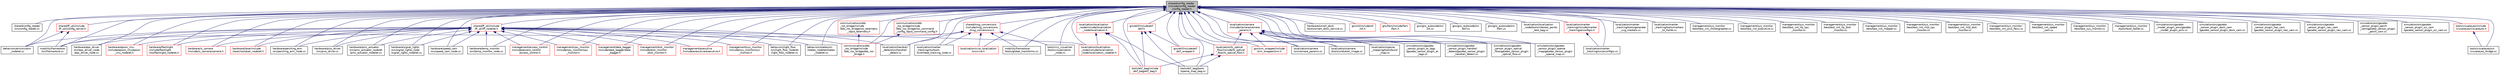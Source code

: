 digraph "shared/config_reader/include/config_reader/config_reader.h"
{
 // LATEX_PDF_SIZE
  edge [fontname="Helvetica",fontsize="10",labelfontname="Helvetica",labelfontsize="10"];
  node [fontname="Helvetica",fontsize="10",shape=record];
  Node1 [label="shared/config_reader\l/include/config_reader\l/config_reader.h",height=0.2,width=0.4,color="black", fillcolor="grey75", style="filled", fontcolor="black",tooltip=" "];
  Node1 -> Node2 [dir="back",color="midnightblue",fontsize="10",style="solid",fontname="Helvetica"];
  Node2 [label="shared/config_reader\l/src/config_reader.cc",height=0.2,width=0.4,color="black", fillcolor="white", style="filled",URL="$config__reader_8cc.html",tooltip=" "];
  Node1 -> Node3 [dir="back",color="midnightblue",fontsize="10",style="solid",fontname="Helvetica"];
  Node3 [label="shared/ff_util/include\l/ff_util/config_server.h",height=0.2,width=0.4,color="red", fillcolor="white", style="filled",URL="$config__server_8h.html",tooltip=" "];
  Node3 -> Node12 [dir="back",color="midnightblue",fontsize="10",style="solid",fontname="Helvetica"];
  Node12 [label="mobility/framestore\l/src/framestore.cc",height=0.2,width=0.4,color="black", fillcolor="white", style="filled",URL="$framestore_8cc.html",tooltip=" "];
  Node3 -> Node18 [dir="back",color="midnightblue",fontsize="10",style="solid",fontname="Helvetica"];
  Node18 [label="behaviors/arm/src/arm\l_nodelet.cc",height=0.2,width=0.4,color="black", fillcolor="white", style="filled",URL="$arm__nodelet_8cc.html",tooltip=" "];
  Node1 -> Node21 [dir="back",color="midnightblue",fontsize="10",style="solid",fontname="Helvetica"];
  Node21 [label="shared/ff_util/include\l/ff_util/ff_nodelet.h",height=0.2,width=0.4,color="red", fillcolor="white", style="filled",URL="$ff__nodelet_8h.html",tooltip=" "];
  Node21 -> Node31 [dir="back",color="midnightblue",fontsize="10",style="solid",fontname="Helvetica"];
  Node31 [label="hardware/eps_driver\l/src/eps_driver_node\l/eps_driver_node.cc",height=0.2,width=0.4,color="black", fillcolor="white", style="filled",URL="$eps__driver__node_8cc.html",tooltip=" "];
  Node21 -> Node32 [dir="back",color="midnightblue",fontsize="10",style="solid",fontname="Helvetica"];
  Node32 [label="hardware/epson_imu\l/include/epson_imu/epson\l_imu_nodelet.h",height=0.2,width=0.4,color="red", fillcolor="white", style="filled",URL="$epson__imu__nodelet_8h.html",tooltip=" "];
  Node21 -> Node34 [dir="back",color="midnightblue",fontsize="10",style="solid",fontname="Helvetica"];
  Node34 [label="hardware/flashlight\l/include/flashlight\l/ros/flashlight_nodelet.h",height=0.2,width=0.4,color="red", fillcolor="white", style="filled",URL="$flashlight__nodelet_8h.html",tooltip=" "];
  Node21 -> Node36 [dir="back",color="midnightblue",fontsize="10",style="solid",fontname="Helvetica"];
  Node36 [label="hardware/is_camera\l/include/is_camera/camera.h",height=0.2,width=0.4,color="red", fillcolor="white", style="filled",URL="$camera_8h.html",tooltip=" "];
  Node21 -> Node38 [dir="back",color="midnightblue",fontsize="10",style="solid",fontname="Helvetica"];
  Node38 [label="hardware/laser/include\l/laser/ros/laser_nodelet.h",height=0.2,width=0.4,color="red", fillcolor="white", style="filled",URL="$laser__nodelet_8h.html",tooltip=" "];
  Node21 -> Node40 [dir="back",color="midnightblue",fontsize="10",style="solid",fontname="Helvetica"];
  Node40 [label="hardware/perching_arm\l/src/perching_arm_node.cc",height=0.2,width=0.4,color="black", fillcolor="white", style="filled",URL="$perching__arm__node_8cc.html",tooltip=" "];
  Node21 -> Node41 [dir="back",color="midnightblue",fontsize="10",style="solid",fontname="Helvetica"];
  Node41 [label="hardware/pico_driver\l/src/pico_driver.cc",height=0.2,width=0.4,color="black", fillcolor="white", style="filled",URL="$pico__driver_8cc.html",tooltip=" "];
  Node21 -> Node42 [dir="back",color="midnightblue",fontsize="10",style="solid",fontname="Helvetica"];
  Node42 [label="hardware/pmc_actuator\l/src/pmc_actuator_nodelet\l/pmc_actuator_nodelet.cc",height=0.2,width=0.4,color="black", fillcolor="white", style="filled",URL="$pmc__actuator__nodelet_8cc.html",tooltip=" "];
  Node21 -> Node43 [dir="back",color="midnightblue",fontsize="10",style="solid",fontname="Helvetica"];
  Node43 [label="hardware/signal_lights\l/src/signal_lights_node\l/signal_lights_nodelet.cc",height=0.2,width=0.4,color="black", fillcolor="white", style="filled",URL="$signal__lights__nodelet_8cc.html",tooltip=" "];
  Node21 -> Node44 [dir="back",color="midnightblue",fontsize="10",style="solid",fontname="Helvetica"];
  Node44 [label="hardware/speed_cam\l/src/speed_cam_node.cc",height=0.2,width=0.4,color="black", fillcolor="white", style="filled",URL="$speed__cam__node_8cc.html",tooltip=" "];
  Node21 -> Node45 [dir="back",color="midnightblue",fontsize="10",style="solid",fontname="Helvetica"];
  Node45 [label="hardware/temp_monitor\l/src/temp_monitor_node.cc",height=0.2,width=0.4,color="black", fillcolor="white", style="filled",URL="$temp__monitor__node_8cc.html",tooltip=" "];
  Node21 -> Node53 [dir="back",color="midnightblue",fontsize="10",style="solid",fontname="Helvetica"];
  Node53 [label="communications/dds\l_ros_bridge/include\l/dds_ros_bridge/dds_ros\l_bridge.h",height=0.2,width=0.4,color="red", fillcolor="white", style="filled",URL="$dds__ros__bridge_8h.html",tooltip=" "];
  Node21 -> Node55 [dir="back",color="midnightblue",fontsize="10",style="solid",fontname="Helvetica"];
  Node55 [label="localization/handrail\l_detect/src/handrail\l_detect.cc",height=0.2,width=0.4,color="black", fillcolor="white", style="filled",URL="$handrail__detect_8cc.html",tooltip=" "];
  Node21 -> Node58 [dir="back",color="midnightblue",fontsize="10",style="solid",fontname="Helvetica"];
  Node58 [label="localization/localization\l_node/include/localization\l_node/localization_nodelet.h",height=0.2,width=0.4,color="red", fillcolor="white", style="filled",URL="$localization__nodelet_8h.html",tooltip=" "];
  Node21 -> Node12 [dir="back",color="midnightblue",fontsize="10",style="solid",fontname="Helvetica"];
  Node21 -> Node65 [dir="back",color="midnightblue",fontsize="10",style="solid",fontname="Helvetica"];
  Node65 [label="management/access_control\l/include/access_control\l/access_control.h",height=0.2,width=0.4,color="red", fillcolor="white", style="filled",URL="$access__control_8h.html",tooltip=" "];
  Node21 -> Node67 [dir="back",color="midnightblue",fontsize="10",style="solid",fontname="Helvetica"];
  Node67 [label="management/cpu_monitor\l/include/cpu_monitor/cpu\l_monitor.h",height=0.2,width=0.4,color="red", fillcolor="white", style="filled",URL="$cpu__monitor_8h.html",tooltip=" "];
  Node21 -> Node69 [dir="back",color="midnightblue",fontsize="10",style="solid",fontname="Helvetica"];
  Node69 [label="management/data_bagger\l/include/data_bagger/data\l_bagger.h",height=0.2,width=0.4,color="red", fillcolor="white", style="filled",URL="$data__bagger_8h.html",tooltip=" "];
  Node21 -> Node71 [dir="back",color="midnightblue",fontsize="10",style="solid",fontname="Helvetica"];
  Node71 [label="management/disk_monitor\l/include/disk_monitor\l/disk_monitor.h",height=0.2,width=0.4,color="red", fillcolor="white", style="filled",URL="$disk__monitor_8h.html",tooltip=" "];
  Node21 -> Node73 [dir="back",color="midnightblue",fontsize="10",style="solid",fontname="Helvetica"];
  Node73 [label="management/executive\l/include/executive/executive.h",height=0.2,width=0.4,color="red", fillcolor="white", style="filled",URL="$executive_8h.html",tooltip=" "];
  Node21 -> Node91 [dir="back",color="midnightblue",fontsize="10",style="solid",fontname="Helvetica"];
  Node91 [label="management/sys_monitor\l/include/sys_monitor/sys\l_monitor.h",height=0.2,width=0.4,color="red", fillcolor="white", style="filled",URL="$sys__monitor_8h.html",tooltip=" "];
  Node21 -> Node18 [dir="back",color="midnightblue",fontsize="10",style="solid",fontname="Helvetica"];
  Node21 -> Node93 [dir="back",color="midnightblue",fontsize="10",style="solid",fontname="Helvetica"];
  Node93 [label="behaviors/light_flow\l/src/light_flow_nodelet\l/light_flow_nodelet.cc",height=0.2,width=0.4,color="black", fillcolor="white", style="filled",URL="$light__flow__nodelet_8cc.html",tooltip=" "];
  Node21 -> Node94 [dir="back",color="midnightblue",fontsize="10",style="solid",fontname="Helvetica"];
  Node94 [label="behaviors/states/src\l/states_nodelet/states\l_nodelet.cc",height=0.2,width=0.4,color="black", fillcolor="white", style="filled",URL="$states__nodelet_8cc.html",tooltip=" "];
  Node1 -> Node124 [dir="back",color="midnightblue",fontsize="10",style="solid",fontname="Helvetica"];
  Node124 [label="shared/msg_conversions\l/include/msg_conversions\l/msg_conversions.h",height=0.2,width=0.4,color="red", fillcolor="white", style="filled",URL="$msg__conversions_8h.html",tooltip=" "];
  Node124 -> Node55 [dir="back",color="midnightblue",fontsize="10",style="solid",fontname="Helvetica"];
  Node124 -> Node134 [dir="back",color="midnightblue",fontsize="10",style="solid",fontname="Helvetica"];
  Node134 [label="localization/marker\l_tracking/ros/tools\l/overhead_tracking_node.cc",height=0.2,width=0.4,color="black", fillcolor="white", style="filled",URL="$overhead__tracking__node_8cc.html",tooltip=" "];
  Node124 -> Node135 [dir="back",color="midnightblue",fontsize="10",style="solid",fontname="Helvetica"];
  Node135 [label="localization/vive_localization\l/src/vive.h",height=0.2,width=0.4,color="red", fillcolor="white", style="filled",URL="$localization_2vive__localization_2src_2vive_8h.html",tooltip=" "];
  Node124 -> Node12 [dir="back",color="midnightblue",fontsize="10",style="solid",fontname="Helvetica"];
  Node124 -> Node140 [dir="back",color="midnightblue",fontsize="10",style="solid",fontname="Helvetica"];
  Node140 [label="mobility/framestore\l/tools/global_transforms.cc",height=0.2,width=0.4,color="black", fillcolor="white", style="filled",URL="$global__transforms_8cc.html",tooltip=" "];
  Node124 -> Node151 [dir="back",color="midnightblue",fontsize="10",style="solid",fontname="Helvetica"];
  Node151 [label="tools/rviz_visualizer\l/tools/visualization\l_node.cc",height=0.2,width=0.4,color="black", fillcolor="white", style="filled",URL="$visualization__node_8cc.html",tooltip=" "];
  Node1 -> Node31 [dir="back",color="midnightblue",fontsize="10",style="solid",fontname="Helvetica"];
  Node1 -> Node32 [dir="back",color="midnightblue",fontsize="10",style="solid",fontname="Helvetica"];
  Node1 -> Node34 [dir="back",color="midnightblue",fontsize="10",style="solid",fontname="Helvetica"];
  Node1 -> Node36 [dir="back",color="midnightblue",fontsize="10",style="solid",fontname="Helvetica"];
  Node1 -> Node38 [dir="back",color="midnightblue",fontsize="10",style="solid",fontname="Helvetica"];
  Node1 -> Node40 [dir="back",color="midnightblue",fontsize="10",style="solid",fontname="Helvetica"];
  Node1 -> Node41 [dir="back",color="midnightblue",fontsize="10",style="solid",fontname="Helvetica"];
  Node1 -> Node42 [dir="back",color="midnightblue",fontsize="10",style="solid",fontname="Helvetica"];
  Node1 -> Node43 [dir="back",color="midnightblue",fontsize="10",style="solid",fontname="Helvetica"];
  Node1 -> Node152 [dir="back",color="midnightblue",fontsize="10",style="solid",fontname="Helvetica"];
  Node152 [label="hardware/smart_dock\l/tools/smart_dock_service.cc",height=0.2,width=0.4,color="black", fillcolor="white", style="filled",URL="$smart__dock__service_8cc.html",tooltip=" "];
  Node1 -> Node44 [dir="back",color="midnightblue",fontsize="10",style="solid",fontname="Helvetica"];
  Node1 -> Node45 [dir="back",color="midnightblue",fontsize="10",style="solid",fontname="Helvetica"];
  Node1 -> Node153 [dir="back",color="midnightblue",fontsize="10",style="solid",fontname="Helvetica"];
  Node153 [label="gnc/ctl/include/ctl\l/ctl.h",height=0.2,width=0.4,color="red", fillcolor="white", style="filled",URL="$ctl_2include_2ctl_2ctl_8h.html",tooltip=" "];
  Node1 -> Node154 [dir="back",color="midnightblue",fontsize="10",style="solid",fontname="Helvetica"];
  Node154 [label="gnc/ekf/include/ekf\l/ekf.h",height=0.2,width=0.4,color="red", fillcolor="white", style="filled",URL="$ekf_2include_2ekf_2ekf_8h.html",tooltip=" "];
  Node154 -> Node155 [dir="back",color="midnightblue",fontsize="10",style="solid",fontname="Helvetica"];
  Node155 [label="gnc/ekf/include/ekf\l/ekf_wrapper.h",height=0.2,width=0.4,color="red", fillcolor="white", style="filled",URL="$ekf__wrapper_8h.html",tooltip=" "];
  Node154 -> Node156 [dir="back",color="midnightblue",fontsize="10",style="solid",fontname="Helvetica"];
  Node156 [label="tools/ekf_bag/include\l/ekf_bag/ekf_bag.h",height=0.2,width=0.4,color="red", fillcolor="white", style="filled",URL="$ekf__bag_8h.html",tooltip=" "];
  Node154 -> Node163 [dir="back",color="midnightblue",fontsize="10",style="solid",fontname="Helvetica"];
  Node163 [label="tools/ekf_bag/tools\l/sparse_map_bag.cc",height=0.2,width=0.4,color="black", fillcolor="white", style="filled",URL="$sparse__map__bag_8cc.html",tooltip=" "];
  Node1 -> Node155 [dir="back",color="midnightblue",fontsize="10",style="solid",fontname="Helvetica"];
  Node1 -> Node164 [dir="back",color="midnightblue",fontsize="10",style="solid",fontname="Helvetica"];
  Node164 [label="gnc/fam/include/fam\l/fam.h",height=0.2,width=0.4,color="red", fillcolor="white", style="filled",URL="$fam_2include_2fam_2fam_8h.html",tooltip=" "];
  Node1 -> Node165 [dir="back",color="midnightblue",fontsize="10",style="solid",fontname="Helvetica"];
  Node165 [label="gnc/gnc_autocode/src\l/ctl.cc",height=0.2,width=0.4,color="black", fillcolor="white", style="filled",URL="$gnc__autocode_2src_2ctl_8cc.html",tooltip=" "];
  Node1 -> Node166 [dir="back",color="midnightblue",fontsize="10",style="solid",fontname="Helvetica"];
  Node166 [label="gnc/gnc_autocode/src\l/ekf.cc",height=0.2,width=0.4,color="black", fillcolor="white", style="filled",URL="$gnc__autocode_2src_2ekf_8cc.html",tooltip=" "];
  Node1 -> Node167 [dir="back",color="midnightblue",fontsize="10",style="solid",fontname="Helvetica"];
  Node167 [label="gnc/gnc_autocode/src\l/fam.cc",height=0.2,width=0.4,color="black", fillcolor="white", style="filled",URL="$gnc__autocode_2src_2fam_8cc.html",tooltip=" "];
  Node1 -> Node168 [dir="back",color="midnightblue",fontsize="10",style="solid",fontname="Helvetica"];
  Node168 [label="gnc/sim_wrapper/include\l/sim_wrapper/sim.h",height=0.2,width=0.4,color="red", fillcolor="white", style="filled",URL="$sim__wrapper_2include_2sim__wrapper_2sim_8h.html",tooltip=" "];
  Node1 -> Node53 [dir="back",color="midnightblue",fontsize="10",style="solid",fontname="Helvetica"];
  Node1 -> Node170 [dir="back",color="midnightblue",fontsize="10",style="solid",fontname="Helvetica"];
  Node170 [label="communications/dds\l_ros_bridge/include\l/dds_ros_bridge/ros_command\l_config_rapid_command_config.h",height=0.2,width=0.4,color="red", fillcolor="white", style="filled",URL="$ros__command__config__rapid__command__config_8h.html",tooltip=" "];
  Node170 -> Node53 [dir="back",color="midnightblue",fontsize="10",style="solid",fontname="Helvetica"];
  Node1 -> Node172 [dir="back",color="midnightblue",fontsize="10",style="solid",fontname="Helvetica"];
  Node172 [label="communications/dds\l_ros_bridge/include\l/dds_ros_bridge/ros_telemetry\l_rapid_telemetry.h",height=0.2,width=0.4,color="red", fillcolor="white", style="filled",URL="$ros__telemetry__rapid__telemetry_8h.html",tooltip=" "];
  Node172 -> Node53 [dir="back",color="midnightblue",fontsize="10",style="solid",fontname="Helvetica"];
  Node1 -> Node174 [dir="back",color="midnightblue",fontsize="10",style="solid",fontname="Helvetica"];
  Node174 [label="localization/camera\l/include/camera/camera\l_params.h",height=0.2,width=0.4,color="red", fillcolor="white", style="filled",URL="$camera__params_8h.html",tooltip=" "];
  Node174 -> Node168 [dir="back",color="midnightblue",fontsize="10",style="solid",fontname="Helvetica"];
  Node174 -> Node205 [dir="back",color="midnightblue",fontsize="10",style="solid",fontname="Helvetica"];
  Node205 [label="localization/camera\l/src/camera_params.cc",height=0.2,width=0.4,color="black", fillcolor="white", style="filled",URL="$camera__params_8cc.html",tooltip=" "];
  Node174 -> Node207 [dir="back",color="midnightblue",fontsize="10",style="solid",fontname="Helvetica"];
  Node207 [label="localization/camera\l/tools/undistort_image.cc",height=0.2,width=0.4,color="black", fillcolor="white", style="filled",URL="$undistort__image_8cc.html",tooltip=" "];
  Node174 -> Node208 [dir="back",color="midnightblue",fontsize="10",style="solid",fontname="Helvetica"];
  Node208 [label="localization/lk_optical\l_flow/include/lk_optical\l_flow/lk_optical_flow.h",height=0.2,width=0.4,color="red", fillcolor="white", style="filled",URL="$lk__optical__flow_8h.html",tooltip=" "];
  Node208 -> Node156 [dir="back",color="midnightblue",fontsize="10",style="solid",fontname="Helvetica"];
  Node208 -> Node163 [dir="back",color="midnightblue",fontsize="10",style="solid",fontname="Helvetica"];
  Node174 -> Node186 [dir="back",color="midnightblue",fontsize="10",style="solid",fontname="Helvetica"];
  Node186 [label="localization/sparse\l_mapping/tools/build\l_map.cc",height=0.2,width=0.4,color="black", fillcolor="white", style="filled",URL="$build__map_8cc.html",tooltip=" "];
  Node174 -> Node112 [dir="back",color="midnightblue",fontsize="10",style="solid",fontname="Helvetica"];
  Node112 [label="simulation/src/gazebo\l_sensor_plugin_ar_tags\l/gazebo_sensor_plugin_ar\l_tags.cc",height=0.2,width=0.4,color="black", fillcolor="white", style="filled",URL="$gazebo__sensor__plugin__ar__tags_8cc.html",tooltip=" "];
  Node174 -> Node114 [dir="back",color="midnightblue",fontsize="10",style="solid",fontname="Helvetica"];
  Node114 [label="simulation/src/gazebo\l_sensor_plugin_handrail\l_detect/gazebo_sensor_plugin\l_handrail_detect.cc",height=0.2,width=0.4,color="black", fillcolor="white", style="filled",URL="$gazebo__sensor__plugin__handrail__detect_8cc.html",tooltip=" "];
  Node174 -> Node118 [dir="back",color="midnightblue",fontsize="10",style="solid",fontname="Helvetica"];
  Node118 [label="simulation/src/gazebo\l_sensor_plugin_optical\l_flow/gazebo_sensor_plugin\l_optical_flow.cc",height=0.2,width=0.4,color="black", fillcolor="white", style="filled",URL="$gazebo__sensor__plugin__optical__flow_8cc.html",tooltip=" "];
  Node174 -> Node121 [dir="back",color="midnightblue",fontsize="10",style="solid",fontname="Helvetica"];
  Node121 [label="simulation/src/gazebo\l_sensor_plugin_sparse\l_map/gazebo_sensor_plugin\l_sparse_map.cc",height=0.2,width=0.4,color="black", fillcolor="white", style="filled",URL="$gazebo__sensor__plugin__sparse__map_8cc.html",tooltip=" "];
  Node1 -> Node205 [dir="back",color="midnightblue",fontsize="10",style="solid",fontname="Helvetica"];
  Node1 -> Node207 [dir="back",color="midnightblue",fontsize="10",style="solid",fontname="Helvetica"];
  Node1 -> Node55 [dir="back",color="midnightblue",fontsize="10",style="solid",fontname="Helvetica"];
  Node1 -> Node208 [dir="back",color="midnightblue",fontsize="10",style="solid",fontname="Helvetica"];
  Node1 -> Node179 [dir="back",color="midnightblue",fontsize="10",style="solid",fontname="Helvetica"];
  Node179 [label="localization/localization\l_node/include/localization\l_node/localization.h",height=0.2,width=0.4,color="red", fillcolor="white", style="filled",URL="$localization_8h.html",tooltip=" "];
  Node179 -> Node58 [dir="back",color="midnightblue",fontsize="10",style="solid",fontname="Helvetica"];
  Node179 -> Node156 [dir="back",color="midnightblue",fontsize="10",style="solid",fontname="Helvetica"];
  Node179 -> Node163 [dir="back",color="midnightblue",fontsize="10",style="solid",fontname="Helvetica"];
  Node1 -> Node58 [dir="back",color="midnightblue",fontsize="10",style="solid",fontname="Helvetica"];
  Node1 -> Node220 [dir="back",color="midnightblue",fontsize="10",style="solid",fontname="Helvetica"];
  Node220 [label="localization/localization\l_node/tools/interest_points\l_test_bag.cc",height=0.2,width=0.4,color="black", fillcolor="white", style="filled",URL="$interest__points__test__bag_8cc.html",tooltip=" "];
  Node1 -> Node221 [dir="back",color="midnightblue",fontsize="10",style="solid",fontname="Helvetica"];
  Node221 [label="localization/marker\l_tracking/include/marker\l_tracking/arconfigio.h",height=0.2,width=0.4,color="red", fillcolor="white", style="filled",URL="$arconfigio_8h.html",tooltip=" "];
  Node221 -> Node222 [dir="back",color="midnightblue",fontsize="10",style="solid",fontname="Helvetica"];
  Node222 [label="localization/marker\l_tracking/src/arconfigio.cc",height=0.2,width=0.4,color="black", fillcolor="white", style="filled",URL="$arconfigio_8cc.html",tooltip=" "];
  Node1 -> Node134 [dir="back",color="midnightblue",fontsize="10",style="solid",fontname="Helvetica"];
  Node1 -> Node222 [dir="back",color="midnightblue",fontsize="10",style="solid",fontname="Helvetica"];
  Node1 -> Node225 [dir="back",color="midnightblue",fontsize="10",style="solid",fontname="Helvetica"];
  Node225 [label="localization/marker\l_tracking/tools/generate\l_svg_markers.cc",height=0.2,width=0.4,color="black", fillcolor="white", style="filled",URL="$generate__svg__markers_8cc.html",tooltip=" "];
  Node1 -> Node226 [dir="back",color="midnightblue",fontsize="10",style="solid",fontname="Helvetica"];
  Node226 [label="localization/marker\l_tracking/tools/markers\l_to_Kalibr.cc",height=0.2,width=0.4,color="black", fillcolor="white", style="filled",URL="$markers__to__Kalibr_8cc.html",tooltip=" "];
  Node1 -> Node186 [dir="back",color="midnightblue",fontsize="10",style="solid",fontname="Helvetica"];
  Node1 -> Node135 [dir="back",color="midnightblue",fontsize="10",style="solid",fontname="Helvetica"];
  Node1 -> Node12 [dir="back",color="midnightblue",fontsize="10",style="solid",fontname="Helvetica"];
  Node1 -> Node140 [dir="back",color="midnightblue",fontsize="10",style="solid",fontname="Helvetica"];
  Node1 -> Node65 [dir="back",color="midnightblue",fontsize="10",style="solid",fontname="Helvetica"];
  Node1 -> Node67 [dir="back",color="midnightblue",fontsize="10",style="solid",fontname="Helvetica"];
  Node1 -> Node69 [dir="back",color="midnightblue",fontsize="10",style="solid",fontname="Helvetica"];
  Node1 -> Node71 [dir="back",color="midnightblue",fontsize="10",style="solid",fontname="Helvetica"];
  Node1 -> Node73 [dir="back",color="midnightblue",fontsize="10",style="solid",fontname="Helvetica"];
  Node1 -> Node91 [dir="back",color="midnightblue",fontsize="10",style="solid",fontname="Helvetica"];
  Node1 -> Node227 [dir="back",color="midnightblue",fontsize="10",style="solid",fontname="Helvetica"];
  Node227 [label="management/sys_monitor\l/test/test_init_choreographer.cc",height=0.2,width=0.4,color="black", fillcolor="white", style="filled",URL="$test__init__choreographer_8cc.html",tooltip=" "];
  Node1 -> Node228 [dir="back",color="midnightblue",fontsize="10",style="solid",fontname="Helvetica"];
  Node228 [label="management/sys_monitor\l/test/test_init_executive.cc",height=0.2,width=0.4,color="black", fillcolor="white", style="filled",URL="$test__init__executive_8cc.html",tooltip=" "];
  Node1 -> Node229 [dir="back",color="midnightblue",fontsize="10",style="solid",fontname="Helvetica"];
  Node229 [label="management/sys_monitor\l/test/test_init_llp_cpu\l_monitor.cc",height=0.2,width=0.4,color="black", fillcolor="white", style="filled",URL="$test__init__llp__cpu__monitor_8cc.html",tooltip=" "];
  Node1 -> Node230 [dir="back",color="midnightblue",fontsize="10",style="solid",fontname="Helvetica"];
  Node230 [label="management/sys_monitor\l/test/test_init_llp_disk\l_monitor.cc",height=0.2,width=0.4,color="black", fillcolor="white", style="filled",URL="$test__init__llp__disk__monitor_8cc.html",tooltip=" "];
  Node1 -> Node231 [dir="back",color="midnightblue",fontsize="10",style="solid",fontname="Helvetica"];
  Node231 [label="management/sys_monitor\l/test/test_init_mapper.cc",height=0.2,width=0.4,color="black", fillcolor="white", style="filled",URL="$test__init__mapper_8cc.html",tooltip=" "];
  Node1 -> Node232 [dir="back",color="midnightblue",fontsize="10",style="solid",fontname="Helvetica"];
  Node232 [label="management/sys_monitor\l/test/test_init_mlp_cpu\l_monitor.cc",height=0.2,width=0.4,color="black", fillcolor="white", style="filled",URL="$test__init__mlp__cpu__monitor_8cc.html",tooltip=" "];
  Node1 -> Node233 [dir="back",color="midnightblue",fontsize="10",style="solid",fontname="Helvetica"];
  Node233 [label="management/sys_monitor\l/test/test_init_mlp_disk\l_monitor.cc",height=0.2,width=0.4,color="black", fillcolor="white", style="filled",URL="$test__init__mlp__disk__monitor_8cc.html",tooltip=" "];
  Node1 -> Node234 [dir="back",color="midnightblue",fontsize="10",style="solid",fontname="Helvetica"];
  Node234 [label="management/sys_monitor\l/test/test_init_pico_flexx.cc",height=0.2,width=0.4,color="black", fillcolor="white", style="filled",URL="$test__init__pico__flexx_8cc.html",tooltip=" "];
  Node1 -> Node235 [dir="back",color="midnightblue",fontsize="10",style="solid",fontname="Helvetica"];
  Node235 [label="management/sys_monitor\l/test/test_init_speed\l_cam.cc",height=0.2,width=0.4,color="black", fillcolor="white", style="filled",URL="$test__init__speed__cam_8cc.html",tooltip=" "];
  Node1 -> Node236 [dir="back",color="midnightblue",fontsize="10",style="solid",fontname="Helvetica"];
  Node236 [label="management/sys_monitor\l/test/test_sys_monitor.cc",height=0.2,width=0.4,color="black", fillcolor="white", style="filled",URL="$test__sys__monitor_8cc.html",tooltip=" "];
  Node1 -> Node237 [dir="back",color="midnightblue",fontsize="10",style="solid",fontname="Helvetica"];
  Node237 [label="management/sys_monitor\l/tools/fault_tester.cc",height=0.2,width=0.4,color="black", fillcolor="white", style="filled",URL="$fault__tester_8cc.html",tooltip=" "];
  Node1 -> Node18 [dir="back",color="midnightblue",fontsize="10",style="solid",fontname="Helvetica"];
  Node1 -> Node93 [dir="back",color="midnightblue",fontsize="10",style="solid",fontname="Helvetica"];
  Node1 -> Node94 [dir="back",color="midnightblue",fontsize="10",style="solid",fontname="Helvetica"];
  Node1 -> Node108 [dir="back",color="midnightblue",fontsize="10",style="solid",fontname="Helvetica"];
  Node108 [label="simulation/src/gazebo\l_model_plugin_pmc/gazebo\l_model_plugin_pmc.cc",height=0.2,width=0.4,color="black", fillcolor="white", style="filled",URL="$gazebo__model__plugin__pmc_8cc.html",tooltip=" "];
  Node1 -> Node112 [dir="back",color="midnightblue",fontsize="10",style="solid",fontname="Helvetica"];
  Node1 -> Node113 [dir="back",color="midnightblue",fontsize="10",style="solid",fontname="Helvetica"];
  Node113 [label="simulation/src/gazebo\l_sensor_plugin_dock_cam\l/gazebo_sensor_plugin_dock_cam.cc",height=0.2,width=0.4,color="black", fillcolor="white", style="filled",URL="$gazebo__sensor__plugin__dock__cam_8cc.html",tooltip=" "];
  Node1 -> Node114 [dir="back",color="midnightblue",fontsize="10",style="solid",fontname="Helvetica"];
  Node1 -> Node115 [dir="back",color="midnightblue",fontsize="10",style="solid",fontname="Helvetica"];
  Node115 [label="simulation/src/gazebo\l_sensor_plugin_haz_cam\l/gazebo_sensor_plugin_haz_cam.cc",height=0.2,width=0.4,color="black", fillcolor="white", style="filled",URL="$gazebo__sensor__plugin__haz__cam_8cc.html",tooltip=" "];
  Node1 -> Node117 [dir="back",color="midnightblue",fontsize="10",style="solid",fontname="Helvetica"];
  Node117 [label="simulation/src/gazebo\l_sensor_plugin_nav_cam\l/gazebo_sensor_plugin_nav_cam.cc",height=0.2,width=0.4,color="black", fillcolor="white", style="filled",URL="$gazebo__sensor__plugin__nav__cam_8cc.html",tooltip=" "];
  Node1 -> Node118 [dir="back",color="midnightblue",fontsize="10",style="solid",fontname="Helvetica"];
  Node1 -> Node119 [dir="back",color="midnightblue",fontsize="10",style="solid",fontname="Helvetica"];
  Node119 [label="simulation/src/gazebo\l_sensor_plugin_perch\l_cam/gazebo_sensor_plugin\l_perch_cam.cc",height=0.2,width=0.4,color="black", fillcolor="white", style="filled",URL="$gazebo__sensor__plugin__perch__cam_8cc.html",tooltip=" "];
  Node1 -> Node120 [dir="back",color="midnightblue",fontsize="10",style="solid",fontname="Helvetica"];
  Node120 [label="simulation/src/gazebo\l_sensor_plugin_sci_cam\l/gazebo_sensor_plugin_sci_cam.cc",height=0.2,width=0.4,color="black", fillcolor="white", style="filled",URL="$gazebo__sensor__plugin__sci__cam_8cc.html",tooltip=" "];
  Node1 -> Node121 [dir="back",color="midnightblue",fontsize="10",style="solid",fontname="Helvetica"];
  Node1 -> Node156 [dir="back",color="midnightblue",fontsize="10",style="solid",fontname="Helvetica"];
  Node1 -> Node163 [dir="back",color="midnightblue",fontsize="10",style="solid",fontname="Helvetica"];
  Node1 -> Node151 [dir="back",color="midnightblue",fontsize="10",style="solid",fontname="Helvetica"];
  Node1 -> Node238 [dir="back",color="midnightblue",fontsize="10",style="solid",fontname="Helvetica"];
  Node238 [label="tools/visualeyez/include\l/visualeyez/visualeyez.h",height=0.2,width=0.4,color="red", fillcolor="white", style="filled",URL="$visualeyez_8h.html",tooltip=" "];
  Node238 -> Node240 [dir="back",color="midnightblue",fontsize="10",style="solid",fontname="Helvetica"];
  Node240 [label="tools/visualeyez/src\l/visualeyez_bridge.cc",height=0.2,width=0.4,color="black", fillcolor="white", style="filled",URL="$visualeyez__bridge_8cc.html",tooltip=" "];
  Node1 -> Node240 [dir="back",color="midnightblue",fontsize="10",style="solid",fontname="Helvetica"];
}
